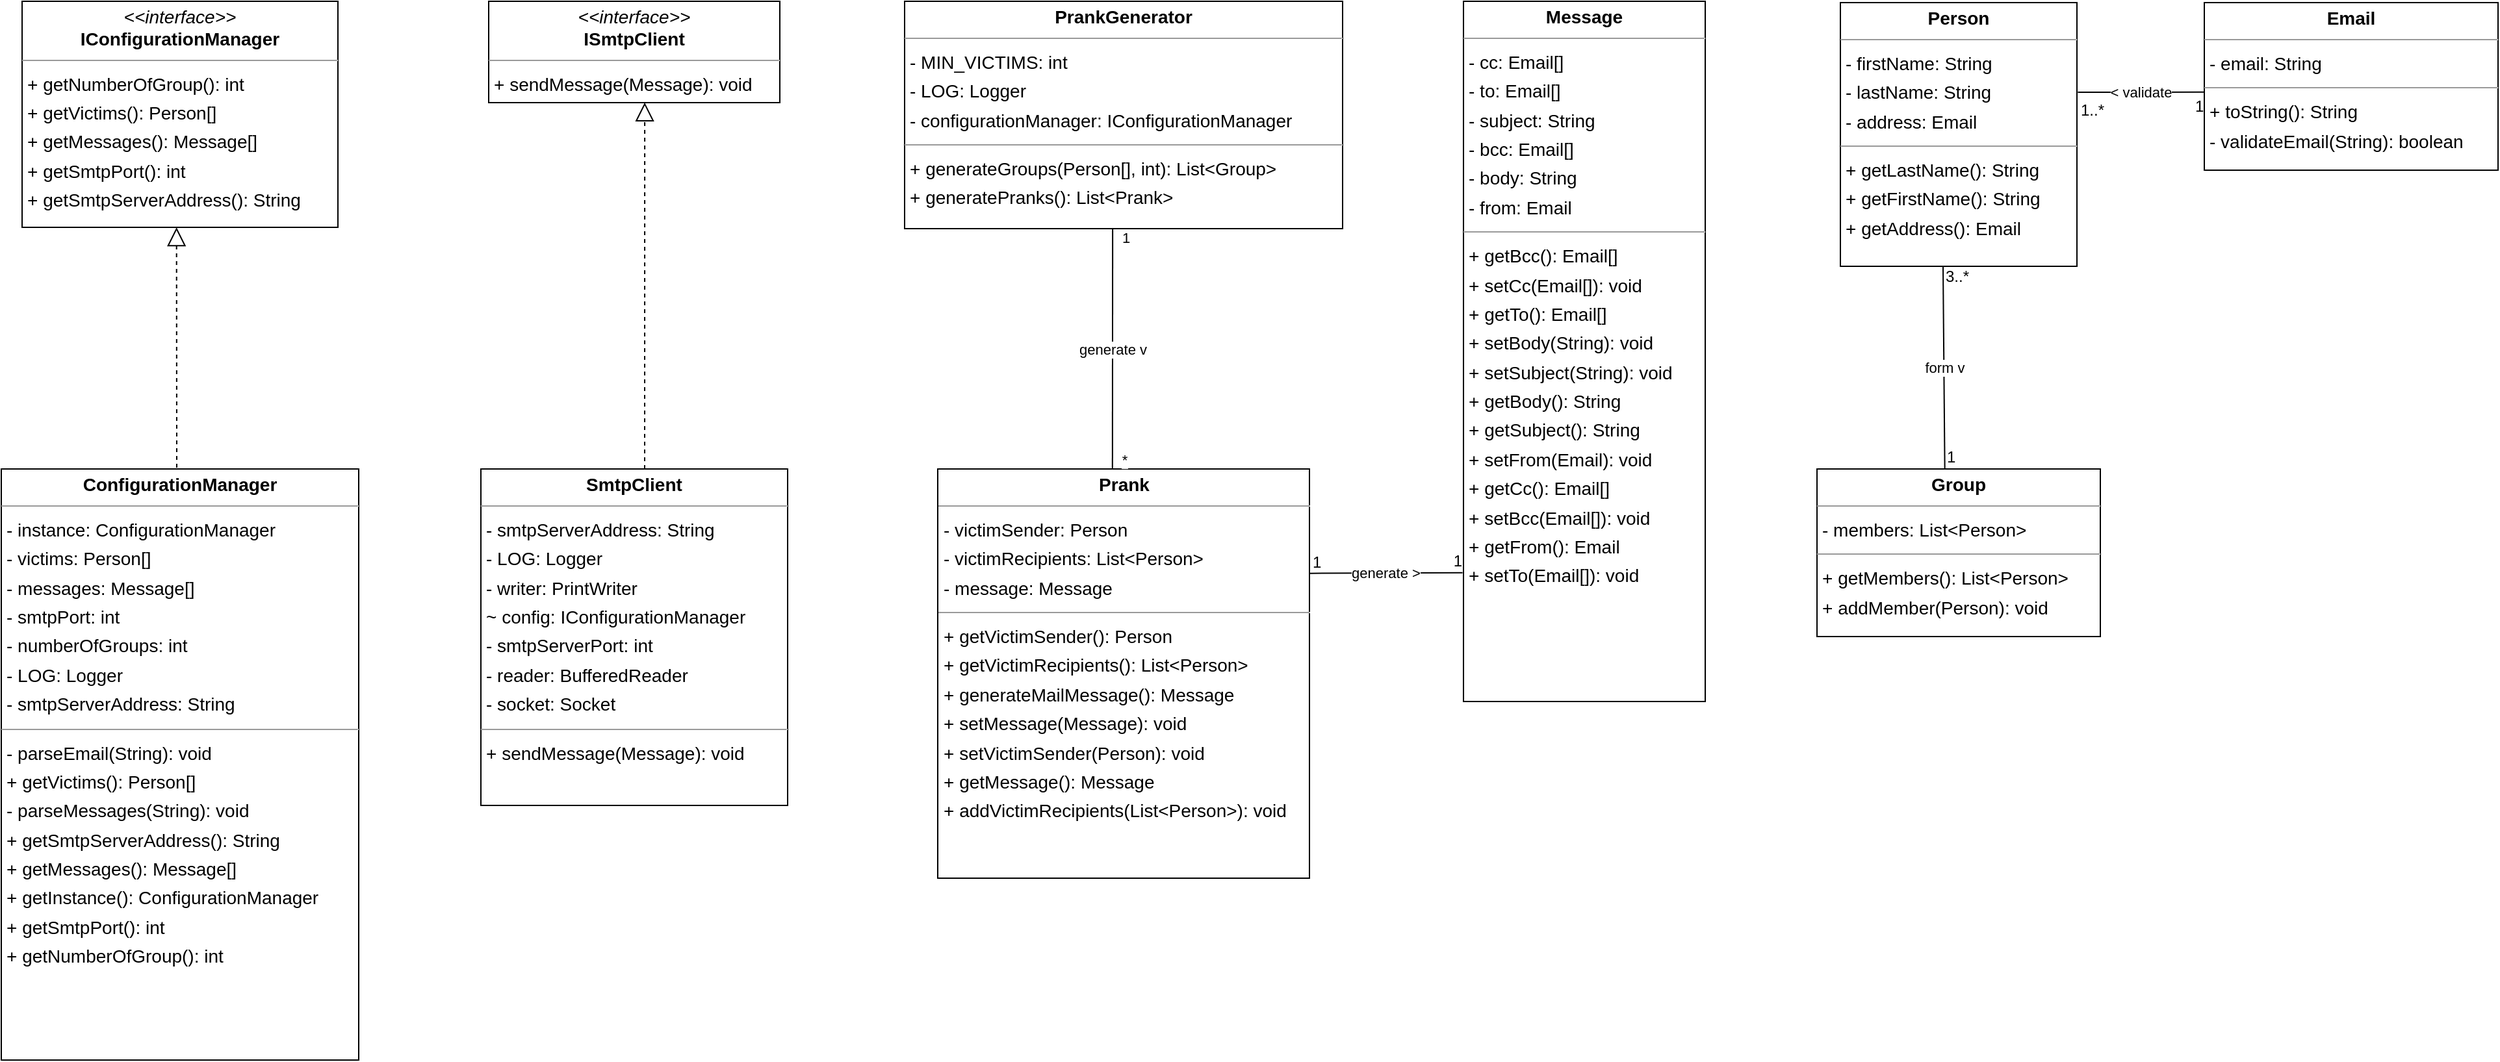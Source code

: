 <mxfile version="20.6.0" type="device"><diagram id="OQEFCmanC1XEHUOMRj2y" name="Page-1"><mxGraphModel dx="1185" dy="1016" grid="1" gridSize="10" guides="1" tooltips="1" connect="1" arrows="1" fold="1" page="0" pageScale="1" pageWidth="827" pageHeight="1169" background="none" math="0" shadow="0"><root><mxCell id="0"/><mxCell id="1" parent="0"/><mxCell id="node0" value="&lt;p style=&quot;margin:0px;margin-top:4px;text-align:center;&quot;&gt;&lt;b&gt;ConfigurationManager&lt;/b&gt;&lt;/p&gt;&lt;hr size=&quot;1&quot;/&gt;&lt;p style=&quot;margin:0 0 0 4px;line-height:1.6;&quot;&gt;- instance: ConfigurationManager&lt;br/&gt;- victims: Person[]&lt;br/&gt;- messages: Message[]&lt;br/&gt;- smtpPort: int&lt;br/&gt;- numberOfGroups: int&lt;br/&gt;- LOG: Logger&lt;br/&gt;- smtpServerAddress: String&lt;/p&gt;&lt;hr size=&quot;1&quot;/&gt;&lt;p style=&quot;margin:0 0 0 4px;line-height:1.6;&quot;&gt;- parseEmail(String): void&lt;br/&gt;+ getVictims(): Person[]&lt;br/&gt;- parseMessages(String): void&lt;br/&gt;+ getSmtpServerAddress(): String&lt;br/&gt;+ getMessages(): Message[]&lt;br/&gt;+ getInstance(): ConfigurationManager&lt;br/&gt;+ getSmtpPort(): int&lt;br/&gt;+ getNumberOfGroup(): int&lt;/p&gt;" style="verticalAlign=top;align=left;overflow=fill;fontSize=14;fontFamily=Helvetica;html=1;rounded=0;shadow=0;comic=0;labelBackgroundColor=none;strokeWidth=1;" parent="1" vertex="1"><mxGeometry x="-495" y="120" width="275" height="455" as="geometry"/></mxCell><mxCell id="node2" value="&lt;p style=&quot;margin:0px;margin-top:4px;text-align:center;&quot;&gt;&lt;b&gt;Email&lt;/b&gt;&lt;/p&gt;&lt;hr size=&quot;1&quot;/&gt;&lt;p style=&quot;margin:0 0 0 4px;line-height:1.6;&quot;&gt;- email: String&lt;/p&gt;&lt;hr size=&quot;1&quot;/&gt;&lt;p style=&quot;margin:0 0 0 4px;line-height:1.6;&quot;&gt;+ toString(): String&lt;br/&gt;- validateEmail(String): boolean&lt;/p&gt;" style="verticalAlign=top;align=left;overflow=fill;fontSize=14;fontFamily=Helvetica;html=1;rounded=0;shadow=0;comic=0;labelBackgroundColor=none;strokeWidth=1;" parent="1" vertex="1"><mxGeometry x="1200" y="-239" width="226" height="129" as="geometry"/></mxCell><mxCell id="node6" value="&lt;p style=&quot;margin:0px;margin-top:4px;text-align:center;&quot;&gt;&lt;b&gt;Group&lt;/b&gt;&lt;/p&gt;&lt;hr size=&quot;1&quot;/&gt;&lt;p style=&quot;margin:0 0 0 4px;line-height:1.6;&quot;&gt;- members: List&amp;lt;Person&amp;gt;&lt;/p&gt;&lt;hr size=&quot;1&quot;/&gt;&lt;p style=&quot;margin:0 0 0 4px;line-height:1.6;&quot;&gt;+ getMembers(): List&amp;lt;Person&amp;gt;&lt;br/&gt;+ addMember(Person): void&lt;/p&gt;" style="verticalAlign=top;align=left;overflow=fill;fontSize=14;fontFamily=Helvetica;html=1;rounded=0;shadow=0;comic=0;labelBackgroundColor=none;strokeWidth=1;" parent="1" vertex="1"><mxGeometry x="902" y="120" width="218" height="129" as="geometry"/></mxCell><mxCell id="node4" value="&lt;p style=&quot;margin:0px;margin-top:4px;text-align:center;&quot;&gt;&lt;i&gt;&amp;lt;&amp;lt;interface&amp;gt;&amp;gt;&lt;/i&gt;&lt;br/&gt;&lt;b&gt;IConfigurationManager&lt;/b&gt;&lt;/p&gt;&lt;hr size=&quot;1&quot;/&gt;&lt;p style=&quot;margin:0 0 0 4px;line-height:1.6;&quot;&gt;+ getNumberOfGroup(): int&lt;br/&gt;+ getVictims(): Person[]&lt;br/&gt;+ getMessages(): Message[]&lt;br/&gt;+ getSmtpPort(): int&lt;br/&gt;+ getSmtpServerAddress(): String&lt;/p&gt;" style="verticalAlign=top;align=left;overflow=fill;fontSize=14;fontFamily=Helvetica;html=1;rounded=0;shadow=0;comic=0;labelBackgroundColor=none;strokeWidth=1;" parent="1" vertex="1"><mxGeometry x="-479" y="-240" width="243" height="174" as="geometry"/></mxCell><mxCell id="node1" value="&lt;p style=&quot;margin:0px;margin-top:4px;text-align:center;&quot;&gt;&lt;i&gt;&amp;lt;&amp;lt;interface&amp;gt;&amp;gt;&lt;/i&gt;&lt;br/&gt;&lt;b&gt;ISmtpClient&lt;/b&gt;&lt;/p&gt;&lt;hr size=&quot;1&quot;/&gt;&lt;p style=&quot;margin:0 0 0 4px;line-height:1.6;&quot;&gt;+ sendMessage(Message): void&lt;/p&gt;" style="verticalAlign=top;align=left;overflow=fill;fontSize=14;fontFamily=Helvetica;html=1;rounded=0;shadow=0;comic=0;labelBackgroundColor=none;strokeWidth=1;" parent="1" vertex="1"><mxGeometry x="-120" y="-240" width="224" height="78" as="geometry"/></mxCell><mxCell id="node8" value="&lt;p style=&quot;margin:0px;margin-top:4px;text-align:center;&quot;&gt;&lt;b&gt;Message&lt;/b&gt;&lt;/p&gt;&lt;hr size=&quot;1&quot;/&gt;&lt;p style=&quot;margin:0 0 0 4px;line-height:1.6;&quot;&gt;- cc: Email[]&lt;br/&gt;- to: Email[]&lt;br/&gt;- subject: String&lt;br/&gt;- bcc: Email[]&lt;br/&gt;- body: String&lt;br/&gt;- from: Email&lt;/p&gt;&lt;hr size=&quot;1&quot;/&gt;&lt;p style=&quot;margin:0 0 0 4px;line-height:1.6;&quot;&gt;+ getBcc(): Email[]&lt;br/&gt;+ setCc(Email[]): void&lt;br/&gt;+ getTo(): Email[]&lt;br/&gt;+ setBody(String): void&lt;br/&gt;+ setSubject(String): void&lt;br/&gt;+ getBody(): String&lt;br/&gt;+ getSubject(): String&lt;br/&gt;+ setFrom(Email): void&lt;br/&gt;+ getCc(): Email[]&lt;br/&gt;+ setBcc(Email[]): void&lt;br/&gt;+ getFrom(): Email&lt;br/&gt;+ setTo(Email[]): void&lt;/p&gt;" style="verticalAlign=top;align=left;overflow=fill;fontSize=14;fontFamily=Helvetica;html=1;rounded=0;shadow=0;comic=0;labelBackgroundColor=none;strokeWidth=1;" parent="1" vertex="1"><mxGeometry x="630" y="-240" width="186" height="539" as="geometry"/></mxCell><mxCell id="node9" value="&lt;p style=&quot;margin:0px;margin-top:4px;text-align:center;&quot;&gt;&lt;b&gt;Person&lt;/b&gt;&lt;/p&gt;&lt;hr size=&quot;1&quot;/&gt;&lt;p style=&quot;margin:0 0 0 4px;line-height:1.6;&quot;&gt;- firstName: String&lt;br/&gt;- lastName: String&lt;br/&gt;- address: Email&lt;/p&gt;&lt;hr size=&quot;1&quot;/&gt;&lt;p style=&quot;margin:0 0 0 4px;line-height:1.6;&quot;&gt;+ getLastName(): String&lt;br/&gt;+ getFirstName(): String&lt;br/&gt;+ getAddress(): Email&lt;/p&gt;" style="verticalAlign=top;align=left;overflow=fill;fontSize=14;fontFamily=Helvetica;html=1;rounded=0;shadow=0;comic=0;labelBackgroundColor=none;strokeWidth=1;" parent="1" vertex="1"><mxGeometry x="920" y="-239" width="182" height="203" as="geometry"/></mxCell><mxCell id="node7" value="&lt;p style=&quot;margin:0px;margin-top:4px;text-align:center;&quot;&gt;&lt;b&gt;Prank&lt;/b&gt;&lt;/p&gt;&lt;hr size=&quot;1&quot;/&gt;&lt;p style=&quot;margin:0 0 0 4px;line-height:1.6;&quot;&gt;- victimSender: Person&lt;br/&gt;- victimRecipients: List&amp;lt;Person&amp;gt;&lt;br/&gt;- message: Message&lt;/p&gt;&lt;hr size=&quot;1&quot;/&gt;&lt;p style=&quot;margin:0 0 0 4px;line-height:1.6;&quot;&gt;+ getVictimSender(): Person&lt;br/&gt;+ getVictimRecipients(): List&amp;lt;Person&amp;gt;&lt;br/&gt;+ generateMailMessage(): Message&lt;br/&gt;+ setMessage(Message): void&lt;br/&gt;+ setVictimSender(Person): void&lt;br/&gt;+ getMessage(): Message&lt;br/&gt;+ addVictimRecipients(List&amp;lt;Person&amp;gt;): void&lt;/p&gt;" style="verticalAlign=top;align=left;overflow=fill;fontSize=14;fontFamily=Helvetica;html=1;rounded=0;shadow=0;comic=0;labelBackgroundColor=none;strokeWidth=1;" parent="1" vertex="1"><mxGeometry x="225.5" y="120" width="286" height="315" as="geometry"/></mxCell><mxCell id="node3" value="&lt;p style=&quot;margin:0px;margin-top:4px;text-align:center;&quot;&gt;&lt;b&gt;PrankGenerator&lt;/b&gt;&lt;/p&gt;&lt;hr size=&quot;1&quot;/&gt;&lt;p style=&quot;margin:0 0 0 4px;line-height:1.6;&quot;&gt;- MIN_VICTIMS: int&lt;br/&gt;- LOG: Logger&lt;br/&gt;- configurationManager: IConfigurationManager&lt;/p&gt;&lt;hr size=&quot;1&quot;/&gt;&lt;p style=&quot;margin:0 0 0 4px;line-height:1.6;&quot;&gt;+ generateGroups(Person[], int): List&amp;lt;Group&amp;gt;&lt;br/&gt;+ generatePranks(): List&amp;lt;Prank&amp;gt;&lt;/p&gt;" style="verticalAlign=top;align=left;overflow=fill;fontSize=14;fontFamily=Helvetica;html=1;rounded=0;shadow=0;comic=0;labelBackgroundColor=none;strokeWidth=1;" parent="1" vertex="1"><mxGeometry x="200" y="-240" width="337" height="175" as="geometry"/></mxCell><mxCell id="node5" value="&lt;p style=&quot;margin:0px;margin-top:4px;text-align:center;&quot;&gt;&lt;b&gt;SmtpClient&lt;/b&gt;&lt;/p&gt;&lt;hr size=&quot;1&quot;/&gt;&lt;p style=&quot;margin:0 0 0 4px;line-height:1.6;&quot;&gt;- smtpServerAddress: String&lt;br/&gt;- LOG: Logger&lt;br/&gt;- writer: PrintWriter&lt;br/&gt;~ config: IConfigurationManager&lt;br/&gt;- smtpServerPort: int&lt;br/&gt;- reader: BufferedReader&lt;br/&gt;- socket: Socket&lt;/p&gt;&lt;hr size=&quot;1&quot;/&gt;&lt;p style=&quot;margin:0 0 0 4px;line-height:1.6;&quot;&gt;+ sendMessage(Message): void&lt;/p&gt;" style="verticalAlign=top;align=left;overflow=fill;fontSize=14;fontFamily=Helvetica;html=1;rounded=0;shadow=0;comic=0;labelBackgroundColor=none;strokeWidth=1;" parent="1" vertex="1"><mxGeometry x="-126" y="120" width="236" height="259" as="geometry"/></mxCell><mxCell id="ekPYvD-oTuWup-SWgQCW-7" value="" style="endArrow=block;dashed=1;endFill=0;endSize=12;html=1;rounded=0;entryX=0.489;entryY=1;entryDx=0;entryDy=0;entryPerimeter=0;" edge="1" parent="1" target="node4"><mxGeometry width="160" relative="1" as="geometry"><mxPoint x="-360" y="119" as="sourcePoint"/><mxPoint x="-360" y="-60" as="targetPoint"/></mxGeometry></mxCell><mxCell id="ekPYvD-oTuWup-SWgQCW-8" value="" style="endArrow=block;dashed=1;endFill=0;endSize=12;html=1;rounded=0;entryX=0.536;entryY=0.999;entryDx=0;entryDy=0;entryPerimeter=0;" edge="1" parent="1" target="node1"><mxGeometry width="160" relative="1" as="geometry"><mxPoint y="120" as="sourcePoint"/><mxPoint x="160" y="120" as="targetPoint"/></mxGeometry></mxCell><mxCell id="ekPYvD-oTuWup-SWgQCW-10" value="generate v" style="endArrow=none;html=1;rounded=0;exitX=0.47;exitY=0;exitDx=0;exitDy=0;exitPerimeter=0;entryX=0.475;entryY=1;entryDx=0;entryDy=0;entryPerimeter=0;" edge="1" parent="1" source="node7" target="node3"><mxGeometry width="50" height="50" relative="1" as="geometry"><mxPoint x="250" y="30" as="sourcePoint"/><mxPoint x="300" y="-20" as="targetPoint"/></mxGeometry></mxCell><mxCell id="ekPYvD-oTuWup-SWgQCW-17" value="&lt;div&gt;*&lt;/div&gt;" style="edgeLabel;html=1;align=center;verticalAlign=middle;resizable=0;points=[];" vertex="1" connectable="0" parent="ekPYvD-oTuWup-SWgQCW-10"><mxGeometry x="-0.917" y="1" relative="1" as="geometry"><mxPoint x="10" as="offset"/></mxGeometry></mxCell><mxCell id="ekPYvD-oTuWup-SWgQCW-18" value="1" style="edgeLabel;html=1;align=center;verticalAlign=middle;resizable=0;points=[];" vertex="1" connectable="0" parent="ekPYvD-oTuWup-SWgQCW-10"><mxGeometry x="0.927" y="1" relative="1" as="geometry"><mxPoint x="11" as="offset"/></mxGeometry></mxCell><mxCell id="ekPYvD-oTuWup-SWgQCW-11" value="generate &amp;gt;" style="endArrow=none;html=1;rounded=0;entryX=-0.004;entryY=0.816;entryDx=0;entryDy=0;entryPerimeter=0;exitX=1.001;exitY=0.255;exitDx=0;exitDy=0;exitPerimeter=0;" edge="1" parent="1" source="node7" target="node8"><mxGeometry relative="1" as="geometry"><mxPoint x="520" y="200" as="sourcePoint"/><mxPoint x="670" y="200" as="targetPoint"/></mxGeometry></mxCell><mxCell id="ekPYvD-oTuWup-SWgQCW-12" value="1" style="resizable=0;html=1;align=left;verticalAlign=bottom;" connectable="0" vertex="1" parent="ekPYvD-oTuWup-SWgQCW-11"><mxGeometry x="-1" relative="1" as="geometry"/></mxCell><mxCell id="ekPYvD-oTuWup-SWgQCW-13" value="1" style="resizable=0;html=1;align=right;verticalAlign=bottom;" connectable="0" vertex="1" parent="ekPYvD-oTuWup-SWgQCW-11"><mxGeometry x="1" relative="1" as="geometry"/></mxCell><mxCell id="ekPYvD-oTuWup-SWgQCW-14" value="form v" style="endArrow=none;html=1;rounded=0;entryX=0.434;entryY=1.002;entryDx=0;entryDy=0;entryPerimeter=0;exitX=0.451;exitY=-0.002;exitDx=0;exitDy=0;exitPerimeter=0;" edge="1" parent="1" source="node6" target="node9"><mxGeometry relative="1" as="geometry"><mxPoint x="999" y="119" as="sourcePoint"/><mxPoint x="1160" y="119.31" as="targetPoint"/></mxGeometry></mxCell><mxCell id="ekPYvD-oTuWup-SWgQCW-15" value="1" style="resizable=0;html=1;align=left;verticalAlign=bottom;" connectable="0" vertex="1" parent="ekPYvD-oTuWup-SWgQCW-14"><mxGeometry x="-1" relative="1" as="geometry"/></mxCell><mxCell id="ekPYvD-oTuWup-SWgQCW-16" value="3..*" style="resizable=0;html=1;align=right;verticalAlign=bottom;" connectable="0" vertex="1" parent="ekPYvD-oTuWup-SWgQCW-14"><mxGeometry x="1" relative="1" as="geometry"><mxPoint x="21" y="16" as="offset"/></mxGeometry></mxCell><mxCell id="ekPYvD-oTuWup-SWgQCW-19" value="&lt;div&gt;&amp;lt; validate&lt;br&gt;&lt;/div&gt;" style="endArrow=none;html=1;rounded=0;exitX=-0.001;exitY=0.534;exitDx=0;exitDy=0;exitPerimeter=0;entryX=1.004;entryY=0.34;entryDx=0;entryDy=0;entryPerimeter=0;" edge="1" parent="1" source="node2" target="node9"><mxGeometry relative="1" as="geometry"><mxPoint x="700" y="340" as="sourcePoint"/><mxPoint x="860" y="340" as="targetPoint"/></mxGeometry></mxCell><mxCell id="ekPYvD-oTuWup-SWgQCW-20" value="1" style="resizable=0;html=1;align=left;verticalAlign=bottom;" connectable="0" vertex="1" parent="ekPYvD-oTuWup-SWgQCW-19"><mxGeometry x="-1" relative="1" as="geometry"><mxPoint x="-9" y="20" as="offset"/></mxGeometry></mxCell><mxCell id="ekPYvD-oTuWup-SWgQCW-21" value="1..*" style="resizable=0;html=1;align=right;verticalAlign=bottom;" connectable="0" vertex="1" parent="ekPYvD-oTuWup-SWgQCW-19"><mxGeometry x="1" relative="1" as="geometry"><mxPoint x="21" y="22" as="offset"/></mxGeometry></mxCell></root></mxGraphModel></diagram></mxfile>